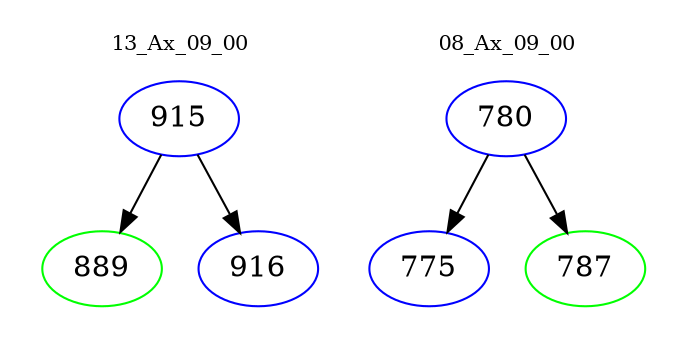 digraph{
subgraph cluster_0 {
color = white
label = "13_Ax_09_00";
fontsize=10;
T0_915 [label="915", color="blue"]
T0_915 -> T0_889 [color="black"]
T0_889 [label="889", color="green"]
T0_915 -> T0_916 [color="black"]
T0_916 [label="916", color="blue"]
}
subgraph cluster_1 {
color = white
label = "08_Ax_09_00";
fontsize=10;
T1_780 [label="780", color="blue"]
T1_780 -> T1_775 [color="black"]
T1_775 [label="775", color="blue"]
T1_780 -> T1_787 [color="black"]
T1_787 [label="787", color="green"]
}
}
